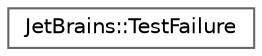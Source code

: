 digraph "类继承关系图"
{
 // LATEX_PDF_SIZE
  bgcolor="transparent";
  edge [fontname=Helvetica,fontsize=10,labelfontname=Helvetica,labelfontsize=10];
  node [fontname=Helvetica,fontsize=10,shape=box,height=0.2,width=0.4];
  rankdir="LR";
  Node0 [id="Node000000",label="JetBrains::TestFailure",height=0.2,width=0.4,color="grey40", fillcolor="white", style="filled",URL="$class_jet_brains_1_1_test_failure.html",tooltip=" "];
}
